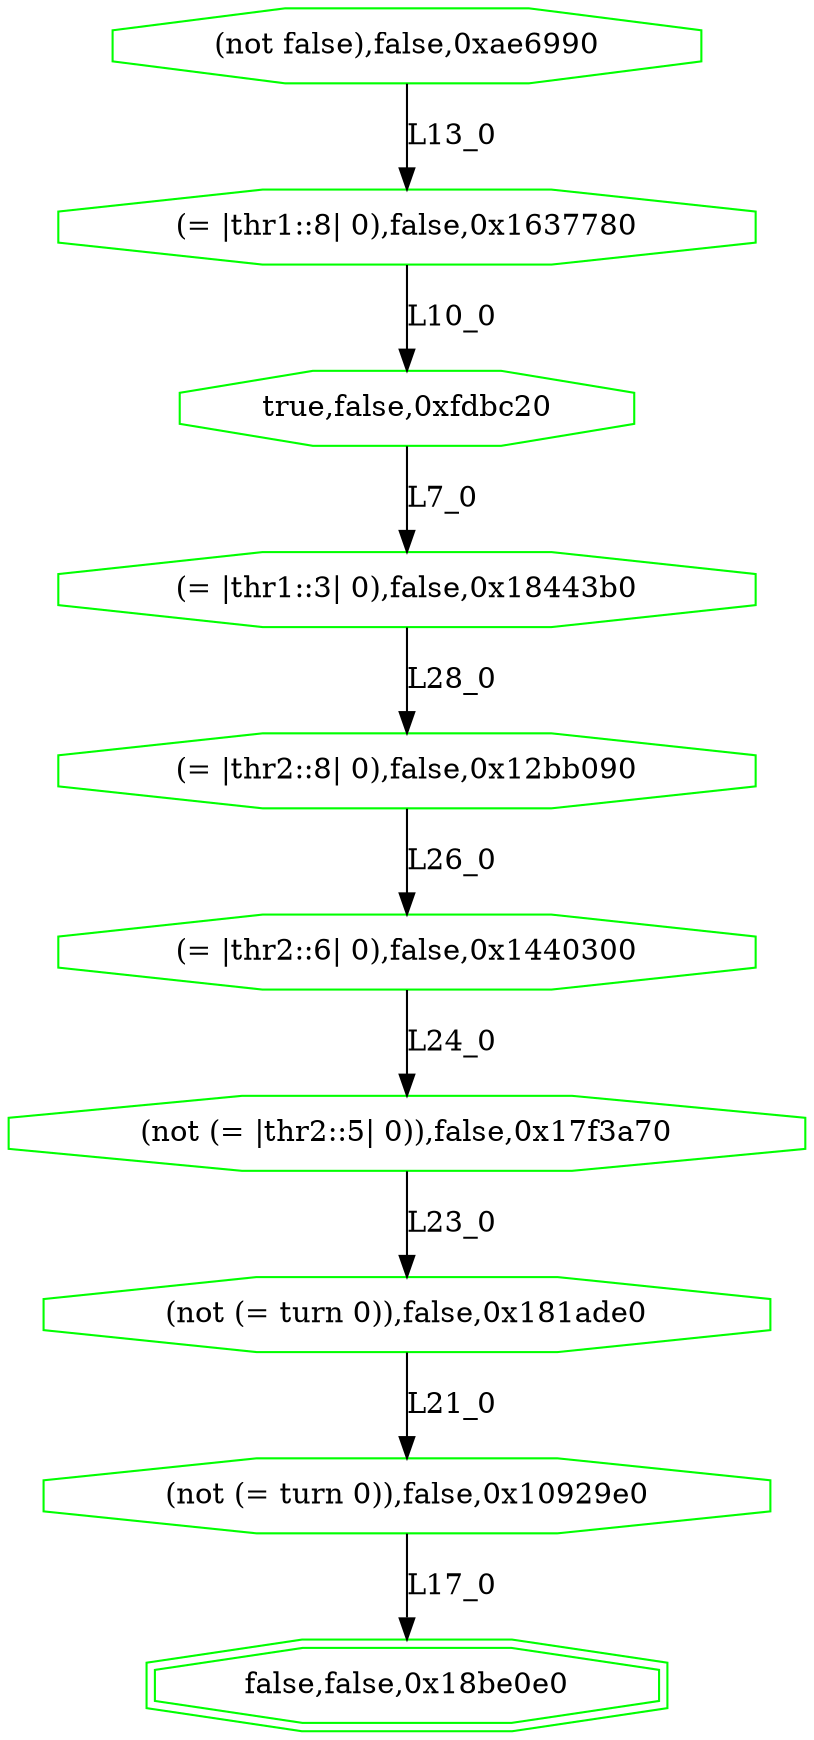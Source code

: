digraph G {
0[label="(not false),false,0xae6990", color=green,shape=octagon];
1[label="(= |thr1::8| 0),false,0x1637780", color=green,shape=octagon];
2[label="true,false,0xfdbc20", color=green,shape=octagon];
3[label="(= |thr1::3| 0),false,0x18443b0", color=green,shape=octagon];
4[label="(= |thr2::8| 0),false,0x12bb090", color=green,shape=octagon];
5[label="(= |thr2::6| 0),false,0x1440300", color=green,shape=octagon];
6[label="(not (= |thr2::5| 0)),false,0x17f3a70", color=green,shape=octagon];
7[label="(not (= turn 0)),false,0x181ade0", color=green,shape=octagon];
8[label="(not (= turn 0)),false,0x10929e0", color=green,shape=octagon];
9[label="false,false,0x18be0e0", color=green,shape=doubleoctagon];
0->1 [label="L13_0"];
1->2 [label="L10_0"];
2->3 [label="L7_0"];
3->4 [label="L28_0"];
4->5 [label="L26_0"];
5->6 [label="L24_0"];
6->7 [label="L23_0"];
7->8 [label="L21_0"];
8->9 [label="L17_0"];
}
